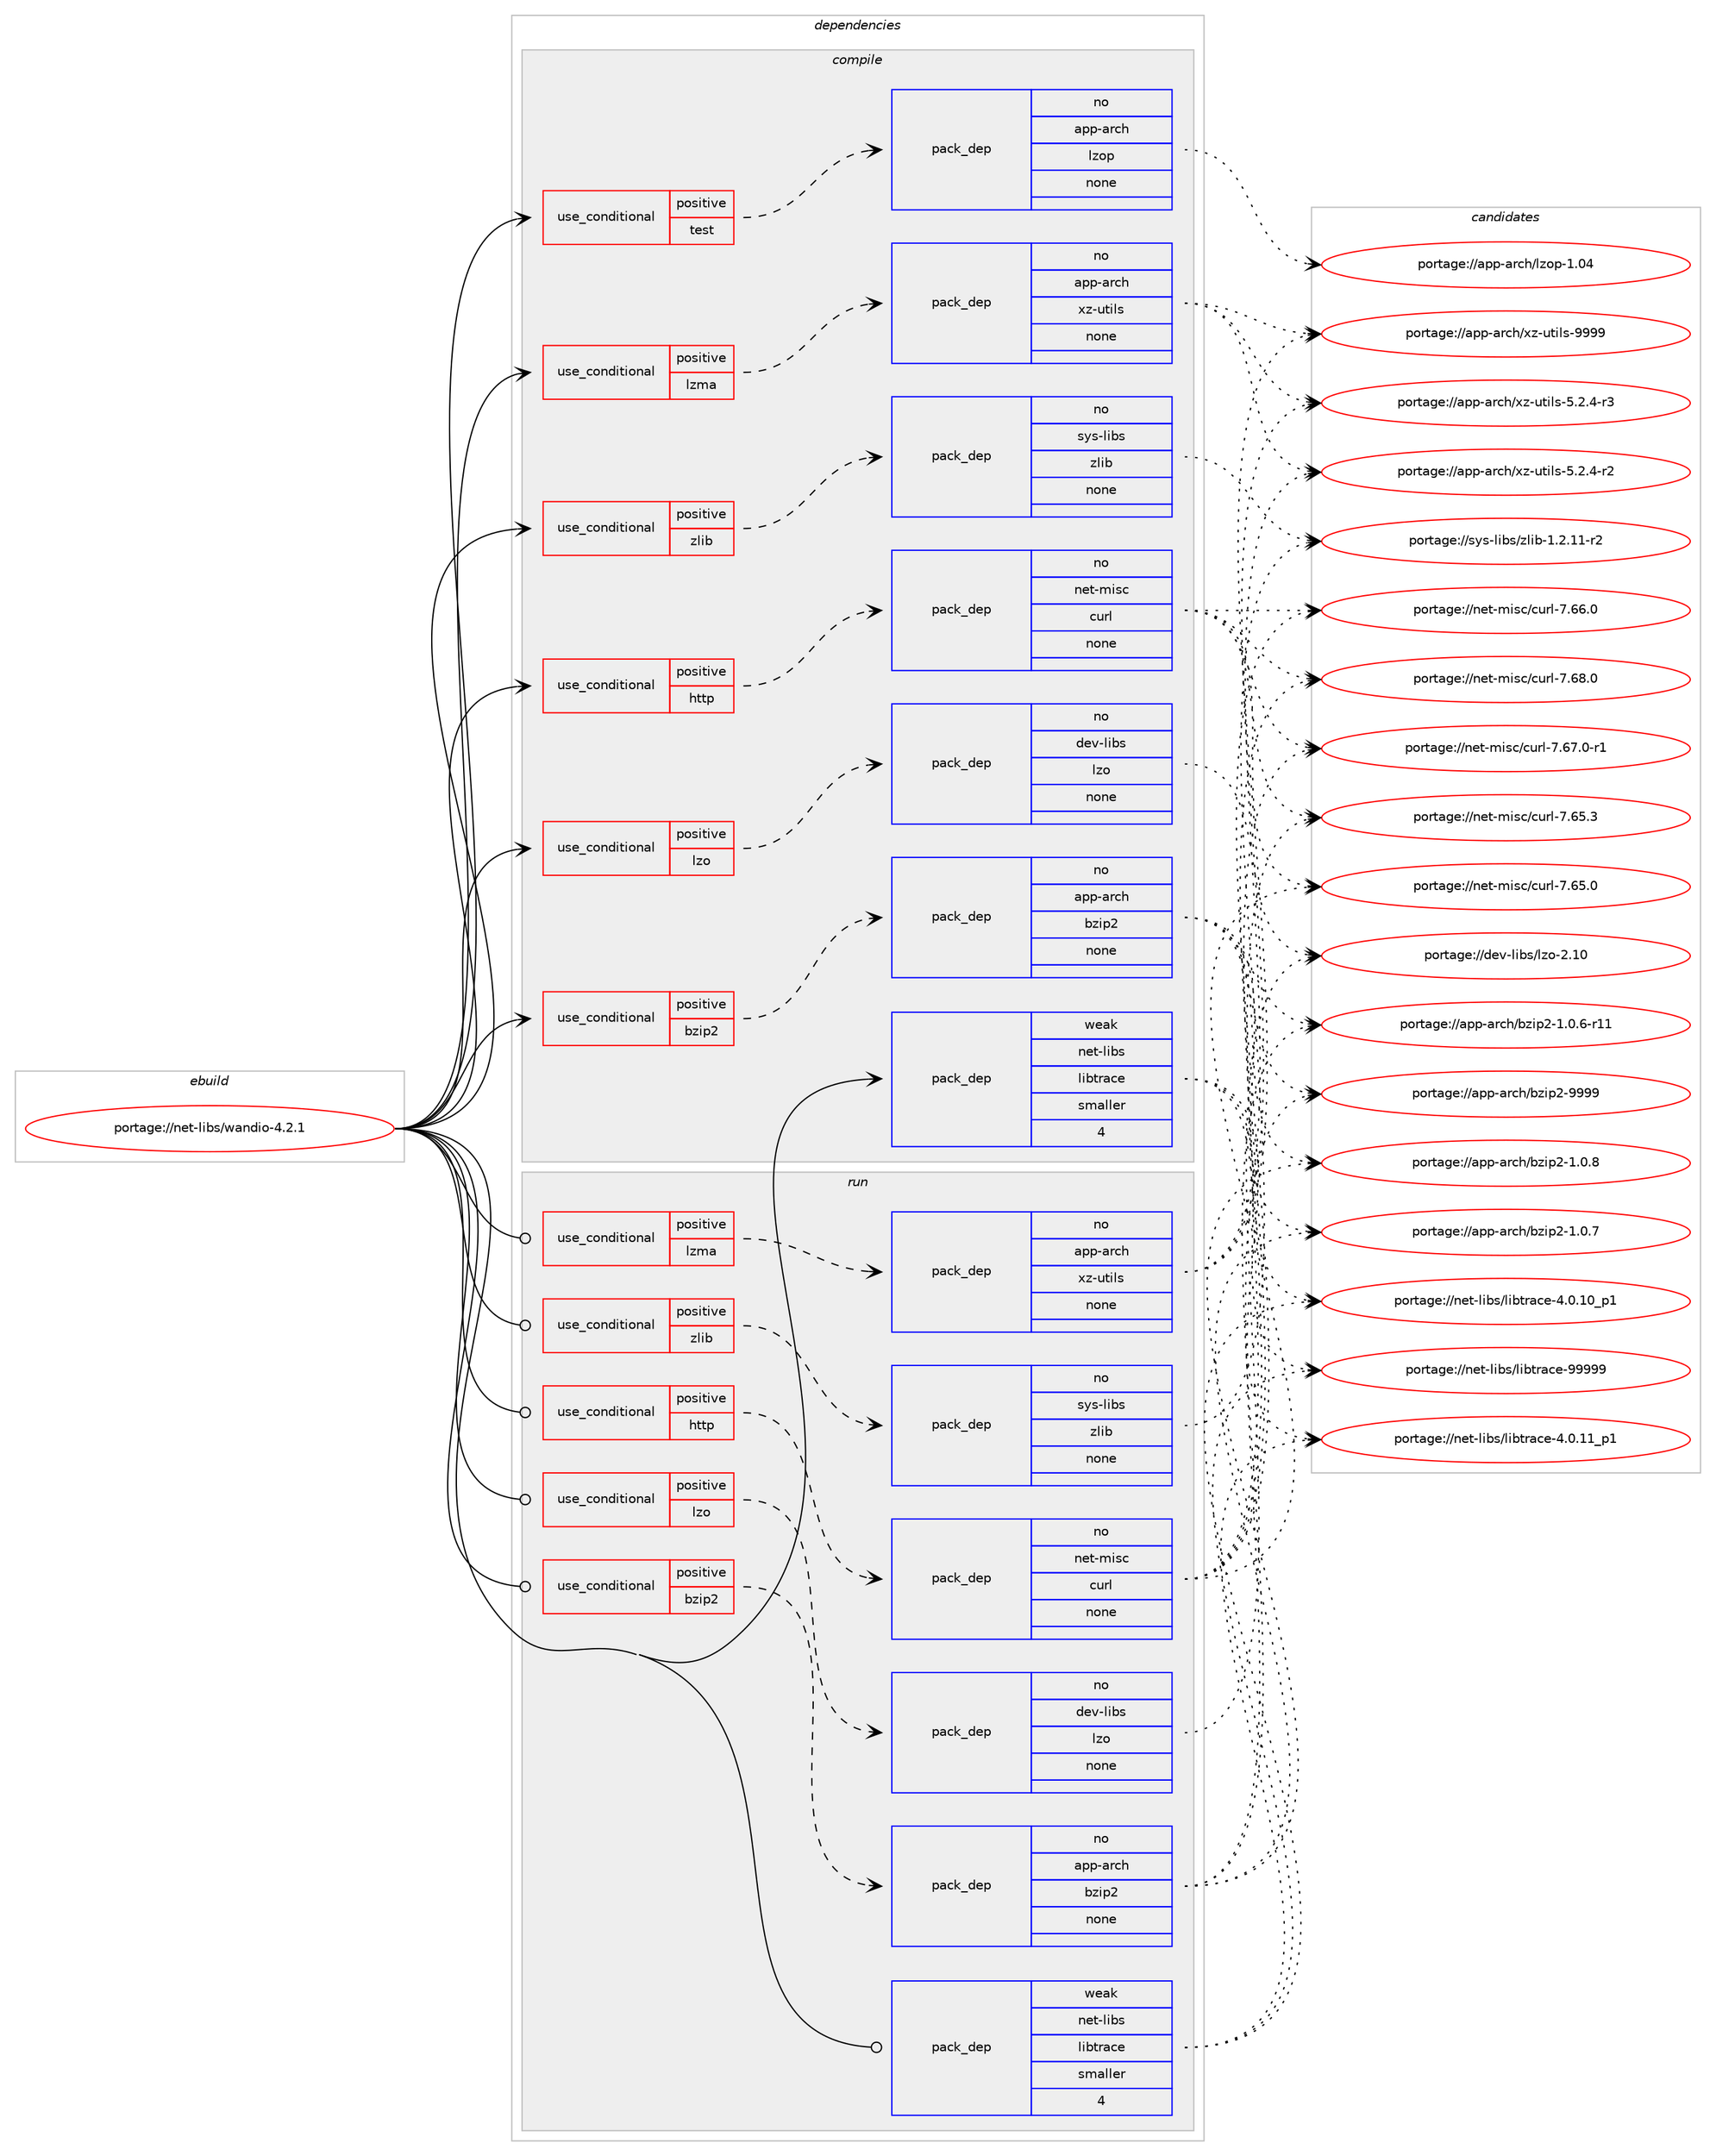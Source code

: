 digraph prolog {

# *************
# Graph options
# *************

newrank=true;
concentrate=true;
compound=true;
graph [rankdir=LR,fontname=Helvetica,fontsize=10,ranksep=1.5];#, ranksep=2.5, nodesep=0.2];
edge  [arrowhead=vee];
node  [fontname=Helvetica,fontsize=10];

# **********
# The ebuild
# **********

subgraph cluster_leftcol {
color=gray;
rank=same;
label=<<i>ebuild</i>>;
id [label="portage://net-libs/wandio-4.2.1", color=red, width=4, href="../net-libs/wandio-4.2.1.svg"];
}

# ****************
# The dependencies
# ****************

subgraph cluster_midcol {
color=gray;
label=<<i>dependencies</i>>;
subgraph cluster_compile {
fillcolor="#eeeeee";
style=filled;
label=<<i>compile</i>>;
subgraph cond25097 {
dependency111815 [label=<<TABLE BORDER="0" CELLBORDER="1" CELLSPACING="0" CELLPADDING="4"><TR><TD ROWSPAN="3" CELLPADDING="10">use_conditional</TD></TR><TR><TD>positive</TD></TR><TR><TD>bzip2</TD></TR></TABLE>>, shape=none, color=red];
subgraph pack84635 {
dependency111816 [label=<<TABLE BORDER="0" CELLBORDER="1" CELLSPACING="0" CELLPADDING="4" WIDTH="220"><TR><TD ROWSPAN="6" CELLPADDING="30">pack_dep</TD></TR><TR><TD WIDTH="110">no</TD></TR><TR><TD>app-arch</TD></TR><TR><TD>bzip2</TD></TR><TR><TD>none</TD></TR><TR><TD></TD></TR></TABLE>>, shape=none, color=blue];
}
dependency111815:e -> dependency111816:w [weight=20,style="dashed",arrowhead="vee"];
}
id:e -> dependency111815:w [weight=20,style="solid",arrowhead="vee"];
subgraph cond25098 {
dependency111817 [label=<<TABLE BORDER="0" CELLBORDER="1" CELLSPACING="0" CELLPADDING="4"><TR><TD ROWSPAN="3" CELLPADDING="10">use_conditional</TD></TR><TR><TD>positive</TD></TR><TR><TD>http</TD></TR></TABLE>>, shape=none, color=red];
subgraph pack84636 {
dependency111818 [label=<<TABLE BORDER="0" CELLBORDER="1" CELLSPACING="0" CELLPADDING="4" WIDTH="220"><TR><TD ROWSPAN="6" CELLPADDING="30">pack_dep</TD></TR><TR><TD WIDTH="110">no</TD></TR><TR><TD>net-misc</TD></TR><TR><TD>curl</TD></TR><TR><TD>none</TD></TR><TR><TD></TD></TR></TABLE>>, shape=none, color=blue];
}
dependency111817:e -> dependency111818:w [weight=20,style="dashed",arrowhead="vee"];
}
id:e -> dependency111817:w [weight=20,style="solid",arrowhead="vee"];
subgraph cond25099 {
dependency111819 [label=<<TABLE BORDER="0" CELLBORDER="1" CELLSPACING="0" CELLPADDING="4"><TR><TD ROWSPAN="3" CELLPADDING="10">use_conditional</TD></TR><TR><TD>positive</TD></TR><TR><TD>lzma</TD></TR></TABLE>>, shape=none, color=red];
subgraph pack84637 {
dependency111820 [label=<<TABLE BORDER="0" CELLBORDER="1" CELLSPACING="0" CELLPADDING="4" WIDTH="220"><TR><TD ROWSPAN="6" CELLPADDING="30">pack_dep</TD></TR><TR><TD WIDTH="110">no</TD></TR><TR><TD>app-arch</TD></TR><TR><TD>xz-utils</TD></TR><TR><TD>none</TD></TR><TR><TD></TD></TR></TABLE>>, shape=none, color=blue];
}
dependency111819:e -> dependency111820:w [weight=20,style="dashed",arrowhead="vee"];
}
id:e -> dependency111819:w [weight=20,style="solid",arrowhead="vee"];
subgraph cond25100 {
dependency111821 [label=<<TABLE BORDER="0" CELLBORDER="1" CELLSPACING="0" CELLPADDING="4"><TR><TD ROWSPAN="3" CELLPADDING="10">use_conditional</TD></TR><TR><TD>positive</TD></TR><TR><TD>lzo</TD></TR></TABLE>>, shape=none, color=red];
subgraph pack84638 {
dependency111822 [label=<<TABLE BORDER="0" CELLBORDER="1" CELLSPACING="0" CELLPADDING="4" WIDTH="220"><TR><TD ROWSPAN="6" CELLPADDING="30">pack_dep</TD></TR><TR><TD WIDTH="110">no</TD></TR><TR><TD>dev-libs</TD></TR><TR><TD>lzo</TD></TR><TR><TD>none</TD></TR><TR><TD></TD></TR></TABLE>>, shape=none, color=blue];
}
dependency111821:e -> dependency111822:w [weight=20,style="dashed",arrowhead="vee"];
}
id:e -> dependency111821:w [weight=20,style="solid",arrowhead="vee"];
subgraph cond25101 {
dependency111823 [label=<<TABLE BORDER="0" CELLBORDER="1" CELLSPACING="0" CELLPADDING="4"><TR><TD ROWSPAN="3" CELLPADDING="10">use_conditional</TD></TR><TR><TD>positive</TD></TR><TR><TD>test</TD></TR></TABLE>>, shape=none, color=red];
subgraph pack84639 {
dependency111824 [label=<<TABLE BORDER="0" CELLBORDER="1" CELLSPACING="0" CELLPADDING="4" WIDTH="220"><TR><TD ROWSPAN="6" CELLPADDING="30">pack_dep</TD></TR><TR><TD WIDTH="110">no</TD></TR><TR><TD>app-arch</TD></TR><TR><TD>lzop</TD></TR><TR><TD>none</TD></TR><TR><TD></TD></TR></TABLE>>, shape=none, color=blue];
}
dependency111823:e -> dependency111824:w [weight=20,style="dashed",arrowhead="vee"];
}
id:e -> dependency111823:w [weight=20,style="solid",arrowhead="vee"];
subgraph cond25102 {
dependency111825 [label=<<TABLE BORDER="0" CELLBORDER="1" CELLSPACING="0" CELLPADDING="4"><TR><TD ROWSPAN="3" CELLPADDING="10">use_conditional</TD></TR><TR><TD>positive</TD></TR><TR><TD>zlib</TD></TR></TABLE>>, shape=none, color=red];
subgraph pack84640 {
dependency111826 [label=<<TABLE BORDER="0" CELLBORDER="1" CELLSPACING="0" CELLPADDING="4" WIDTH="220"><TR><TD ROWSPAN="6" CELLPADDING="30">pack_dep</TD></TR><TR><TD WIDTH="110">no</TD></TR><TR><TD>sys-libs</TD></TR><TR><TD>zlib</TD></TR><TR><TD>none</TD></TR><TR><TD></TD></TR></TABLE>>, shape=none, color=blue];
}
dependency111825:e -> dependency111826:w [weight=20,style="dashed",arrowhead="vee"];
}
id:e -> dependency111825:w [weight=20,style="solid",arrowhead="vee"];
subgraph pack84641 {
dependency111827 [label=<<TABLE BORDER="0" CELLBORDER="1" CELLSPACING="0" CELLPADDING="4" WIDTH="220"><TR><TD ROWSPAN="6" CELLPADDING="30">pack_dep</TD></TR><TR><TD WIDTH="110">weak</TD></TR><TR><TD>net-libs</TD></TR><TR><TD>libtrace</TD></TR><TR><TD>smaller</TD></TR><TR><TD>4</TD></TR></TABLE>>, shape=none, color=blue];
}
id:e -> dependency111827:w [weight=20,style="solid",arrowhead="vee"];
}
subgraph cluster_compileandrun {
fillcolor="#eeeeee";
style=filled;
label=<<i>compile and run</i>>;
}
subgraph cluster_run {
fillcolor="#eeeeee";
style=filled;
label=<<i>run</i>>;
subgraph cond25103 {
dependency111828 [label=<<TABLE BORDER="0" CELLBORDER="1" CELLSPACING="0" CELLPADDING="4"><TR><TD ROWSPAN="3" CELLPADDING="10">use_conditional</TD></TR><TR><TD>positive</TD></TR><TR><TD>bzip2</TD></TR></TABLE>>, shape=none, color=red];
subgraph pack84642 {
dependency111829 [label=<<TABLE BORDER="0" CELLBORDER="1" CELLSPACING="0" CELLPADDING="4" WIDTH="220"><TR><TD ROWSPAN="6" CELLPADDING="30">pack_dep</TD></TR><TR><TD WIDTH="110">no</TD></TR><TR><TD>app-arch</TD></TR><TR><TD>bzip2</TD></TR><TR><TD>none</TD></TR><TR><TD></TD></TR></TABLE>>, shape=none, color=blue];
}
dependency111828:e -> dependency111829:w [weight=20,style="dashed",arrowhead="vee"];
}
id:e -> dependency111828:w [weight=20,style="solid",arrowhead="odot"];
subgraph cond25104 {
dependency111830 [label=<<TABLE BORDER="0" CELLBORDER="1" CELLSPACING="0" CELLPADDING="4"><TR><TD ROWSPAN="3" CELLPADDING="10">use_conditional</TD></TR><TR><TD>positive</TD></TR><TR><TD>http</TD></TR></TABLE>>, shape=none, color=red];
subgraph pack84643 {
dependency111831 [label=<<TABLE BORDER="0" CELLBORDER="1" CELLSPACING="0" CELLPADDING="4" WIDTH="220"><TR><TD ROWSPAN="6" CELLPADDING="30">pack_dep</TD></TR><TR><TD WIDTH="110">no</TD></TR><TR><TD>net-misc</TD></TR><TR><TD>curl</TD></TR><TR><TD>none</TD></TR><TR><TD></TD></TR></TABLE>>, shape=none, color=blue];
}
dependency111830:e -> dependency111831:w [weight=20,style="dashed",arrowhead="vee"];
}
id:e -> dependency111830:w [weight=20,style="solid",arrowhead="odot"];
subgraph cond25105 {
dependency111832 [label=<<TABLE BORDER="0" CELLBORDER="1" CELLSPACING="0" CELLPADDING="4"><TR><TD ROWSPAN="3" CELLPADDING="10">use_conditional</TD></TR><TR><TD>positive</TD></TR><TR><TD>lzma</TD></TR></TABLE>>, shape=none, color=red];
subgraph pack84644 {
dependency111833 [label=<<TABLE BORDER="0" CELLBORDER="1" CELLSPACING="0" CELLPADDING="4" WIDTH="220"><TR><TD ROWSPAN="6" CELLPADDING="30">pack_dep</TD></TR><TR><TD WIDTH="110">no</TD></TR><TR><TD>app-arch</TD></TR><TR><TD>xz-utils</TD></TR><TR><TD>none</TD></TR><TR><TD></TD></TR></TABLE>>, shape=none, color=blue];
}
dependency111832:e -> dependency111833:w [weight=20,style="dashed",arrowhead="vee"];
}
id:e -> dependency111832:w [weight=20,style="solid",arrowhead="odot"];
subgraph cond25106 {
dependency111834 [label=<<TABLE BORDER="0" CELLBORDER="1" CELLSPACING="0" CELLPADDING="4"><TR><TD ROWSPAN="3" CELLPADDING="10">use_conditional</TD></TR><TR><TD>positive</TD></TR><TR><TD>lzo</TD></TR></TABLE>>, shape=none, color=red];
subgraph pack84645 {
dependency111835 [label=<<TABLE BORDER="0" CELLBORDER="1" CELLSPACING="0" CELLPADDING="4" WIDTH="220"><TR><TD ROWSPAN="6" CELLPADDING="30">pack_dep</TD></TR><TR><TD WIDTH="110">no</TD></TR><TR><TD>dev-libs</TD></TR><TR><TD>lzo</TD></TR><TR><TD>none</TD></TR><TR><TD></TD></TR></TABLE>>, shape=none, color=blue];
}
dependency111834:e -> dependency111835:w [weight=20,style="dashed",arrowhead="vee"];
}
id:e -> dependency111834:w [weight=20,style="solid",arrowhead="odot"];
subgraph cond25107 {
dependency111836 [label=<<TABLE BORDER="0" CELLBORDER="1" CELLSPACING="0" CELLPADDING="4"><TR><TD ROWSPAN="3" CELLPADDING="10">use_conditional</TD></TR><TR><TD>positive</TD></TR><TR><TD>zlib</TD></TR></TABLE>>, shape=none, color=red];
subgraph pack84646 {
dependency111837 [label=<<TABLE BORDER="0" CELLBORDER="1" CELLSPACING="0" CELLPADDING="4" WIDTH="220"><TR><TD ROWSPAN="6" CELLPADDING="30">pack_dep</TD></TR><TR><TD WIDTH="110">no</TD></TR><TR><TD>sys-libs</TD></TR><TR><TD>zlib</TD></TR><TR><TD>none</TD></TR><TR><TD></TD></TR></TABLE>>, shape=none, color=blue];
}
dependency111836:e -> dependency111837:w [weight=20,style="dashed",arrowhead="vee"];
}
id:e -> dependency111836:w [weight=20,style="solid",arrowhead="odot"];
subgraph pack84647 {
dependency111838 [label=<<TABLE BORDER="0" CELLBORDER="1" CELLSPACING="0" CELLPADDING="4" WIDTH="220"><TR><TD ROWSPAN="6" CELLPADDING="30">pack_dep</TD></TR><TR><TD WIDTH="110">weak</TD></TR><TR><TD>net-libs</TD></TR><TR><TD>libtrace</TD></TR><TR><TD>smaller</TD></TR><TR><TD>4</TD></TR></TABLE>>, shape=none, color=blue];
}
id:e -> dependency111838:w [weight=20,style="solid",arrowhead="odot"];
}
}

# **************
# The candidates
# **************

subgraph cluster_choices {
rank=same;
color=gray;
label=<<i>candidates</i>>;

subgraph choice84635 {
color=black;
nodesep=1;
choice971121124597114991044798122105112504557575757 [label="portage://app-arch/bzip2-9999", color=red, width=4,href="../app-arch/bzip2-9999.svg"];
choice97112112459711499104479812210511250454946484656 [label="portage://app-arch/bzip2-1.0.8", color=red, width=4,href="../app-arch/bzip2-1.0.8.svg"];
choice97112112459711499104479812210511250454946484655 [label="portage://app-arch/bzip2-1.0.7", color=red, width=4,href="../app-arch/bzip2-1.0.7.svg"];
choice97112112459711499104479812210511250454946484654451144949 [label="portage://app-arch/bzip2-1.0.6-r11", color=red, width=4,href="../app-arch/bzip2-1.0.6-r11.svg"];
dependency111816:e -> choice971121124597114991044798122105112504557575757:w [style=dotted,weight="100"];
dependency111816:e -> choice97112112459711499104479812210511250454946484656:w [style=dotted,weight="100"];
dependency111816:e -> choice97112112459711499104479812210511250454946484655:w [style=dotted,weight="100"];
dependency111816:e -> choice97112112459711499104479812210511250454946484654451144949:w [style=dotted,weight="100"];
}
subgraph choice84636 {
color=black;
nodesep=1;
choice1101011164510910511599479911711410845554654564648 [label="portage://net-misc/curl-7.68.0", color=red, width=4,href="../net-misc/curl-7.68.0.svg"];
choice11010111645109105115994799117114108455546545546484511449 [label="portage://net-misc/curl-7.67.0-r1", color=red, width=4,href="../net-misc/curl-7.67.0-r1.svg"];
choice1101011164510910511599479911711410845554654544648 [label="portage://net-misc/curl-7.66.0", color=red, width=4,href="../net-misc/curl-7.66.0.svg"];
choice1101011164510910511599479911711410845554654534651 [label="portage://net-misc/curl-7.65.3", color=red, width=4,href="../net-misc/curl-7.65.3.svg"];
choice1101011164510910511599479911711410845554654534648 [label="portage://net-misc/curl-7.65.0", color=red, width=4,href="../net-misc/curl-7.65.0.svg"];
dependency111818:e -> choice1101011164510910511599479911711410845554654564648:w [style=dotted,weight="100"];
dependency111818:e -> choice11010111645109105115994799117114108455546545546484511449:w [style=dotted,weight="100"];
dependency111818:e -> choice1101011164510910511599479911711410845554654544648:w [style=dotted,weight="100"];
dependency111818:e -> choice1101011164510910511599479911711410845554654534651:w [style=dotted,weight="100"];
dependency111818:e -> choice1101011164510910511599479911711410845554654534648:w [style=dotted,weight="100"];
}
subgraph choice84637 {
color=black;
nodesep=1;
choice9711211245971149910447120122451171161051081154557575757 [label="portage://app-arch/xz-utils-9999", color=red, width=4,href="../app-arch/xz-utils-9999.svg"];
choice9711211245971149910447120122451171161051081154553465046524511451 [label="portage://app-arch/xz-utils-5.2.4-r3", color=red, width=4,href="../app-arch/xz-utils-5.2.4-r3.svg"];
choice9711211245971149910447120122451171161051081154553465046524511450 [label="portage://app-arch/xz-utils-5.2.4-r2", color=red, width=4,href="../app-arch/xz-utils-5.2.4-r2.svg"];
dependency111820:e -> choice9711211245971149910447120122451171161051081154557575757:w [style=dotted,weight="100"];
dependency111820:e -> choice9711211245971149910447120122451171161051081154553465046524511451:w [style=dotted,weight="100"];
dependency111820:e -> choice9711211245971149910447120122451171161051081154553465046524511450:w [style=dotted,weight="100"];
}
subgraph choice84638 {
color=black;
nodesep=1;
choice1001011184510810598115471081221114550464948 [label="portage://dev-libs/lzo-2.10", color=red, width=4,href="../dev-libs/lzo-2.10.svg"];
dependency111822:e -> choice1001011184510810598115471081221114550464948:w [style=dotted,weight="100"];
}
subgraph choice84639 {
color=black;
nodesep=1;
choice97112112459711499104471081221111124549464852 [label="portage://app-arch/lzop-1.04", color=red, width=4,href="../app-arch/lzop-1.04.svg"];
dependency111824:e -> choice97112112459711499104471081221111124549464852:w [style=dotted,weight="100"];
}
subgraph choice84640 {
color=black;
nodesep=1;
choice11512111545108105981154712210810598454946504649494511450 [label="portage://sys-libs/zlib-1.2.11-r2", color=red, width=4,href="../sys-libs/zlib-1.2.11-r2.svg"];
dependency111826:e -> choice11512111545108105981154712210810598454946504649494511450:w [style=dotted,weight="100"];
}
subgraph choice84641 {
color=black;
nodesep=1;
choice110101116451081059811547108105981161149799101455757575757 [label="portage://net-libs/libtrace-99999", color=red, width=4,href="../net-libs/libtrace-99999.svg"];
choice110101116451081059811547108105981161149799101455246484649499511249 [label="portage://net-libs/libtrace-4.0.11_p1", color=red, width=4,href="../net-libs/libtrace-4.0.11_p1.svg"];
choice110101116451081059811547108105981161149799101455246484649489511249 [label="portage://net-libs/libtrace-4.0.10_p1", color=red, width=4,href="../net-libs/libtrace-4.0.10_p1.svg"];
dependency111827:e -> choice110101116451081059811547108105981161149799101455757575757:w [style=dotted,weight="100"];
dependency111827:e -> choice110101116451081059811547108105981161149799101455246484649499511249:w [style=dotted,weight="100"];
dependency111827:e -> choice110101116451081059811547108105981161149799101455246484649489511249:w [style=dotted,weight="100"];
}
subgraph choice84642 {
color=black;
nodesep=1;
choice971121124597114991044798122105112504557575757 [label="portage://app-arch/bzip2-9999", color=red, width=4,href="../app-arch/bzip2-9999.svg"];
choice97112112459711499104479812210511250454946484656 [label="portage://app-arch/bzip2-1.0.8", color=red, width=4,href="../app-arch/bzip2-1.0.8.svg"];
choice97112112459711499104479812210511250454946484655 [label="portage://app-arch/bzip2-1.0.7", color=red, width=4,href="../app-arch/bzip2-1.0.7.svg"];
choice97112112459711499104479812210511250454946484654451144949 [label="portage://app-arch/bzip2-1.0.6-r11", color=red, width=4,href="../app-arch/bzip2-1.0.6-r11.svg"];
dependency111829:e -> choice971121124597114991044798122105112504557575757:w [style=dotted,weight="100"];
dependency111829:e -> choice97112112459711499104479812210511250454946484656:w [style=dotted,weight="100"];
dependency111829:e -> choice97112112459711499104479812210511250454946484655:w [style=dotted,weight="100"];
dependency111829:e -> choice97112112459711499104479812210511250454946484654451144949:w [style=dotted,weight="100"];
}
subgraph choice84643 {
color=black;
nodesep=1;
choice1101011164510910511599479911711410845554654564648 [label="portage://net-misc/curl-7.68.0", color=red, width=4,href="../net-misc/curl-7.68.0.svg"];
choice11010111645109105115994799117114108455546545546484511449 [label="portage://net-misc/curl-7.67.0-r1", color=red, width=4,href="../net-misc/curl-7.67.0-r1.svg"];
choice1101011164510910511599479911711410845554654544648 [label="portage://net-misc/curl-7.66.0", color=red, width=4,href="../net-misc/curl-7.66.0.svg"];
choice1101011164510910511599479911711410845554654534651 [label="portage://net-misc/curl-7.65.3", color=red, width=4,href="../net-misc/curl-7.65.3.svg"];
choice1101011164510910511599479911711410845554654534648 [label="portage://net-misc/curl-7.65.0", color=red, width=4,href="../net-misc/curl-7.65.0.svg"];
dependency111831:e -> choice1101011164510910511599479911711410845554654564648:w [style=dotted,weight="100"];
dependency111831:e -> choice11010111645109105115994799117114108455546545546484511449:w [style=dotted,weight="100"];
dependency111831:e -> choice1101011164510910511599479911711410845554654544648:w [style=dotted,weight="100"];
dependency111831:e -> choice1101011164510910511599479911711410845554654534651:w [style=dotted,weight="100"];
dependency111831:e -> choice1101011164510910511599479911711410845554654534648:w [style=dotted,weight="100"];
}
subgraph choice84644 {
color=black;
nodesep=1;
choice9711211245971149910447120122451171161051081154557575757 [label="portage://app-arch/xz-utils-9999", color=red, width=4,href="../app-arch/xz-utils-9999.svg"];
choice9711211245971149910447120122451171161051081154553465046524511451 [label="portage://app-arch/xz-utils-5.2.4-r3", color=red, width=4,href="../app-arch/xz-utils-5.2.4-r3.svg"];
choice9711211245971149910447120122451171161051081154553465046524511450 [label="portage://app-arch/xz-utils-5.2.4-r2", color=red, width=4,href="../app-arch/xz-utils-5.2.4-r2.svg"];
dependency111833:e -> choice9711211245971149910447120122451171161051081154557575757:w [style=dotted,weight="100"];
dependency111833:e -> choice9711211245971149910447120122451171161051081154553465046524511451:w [style=dotted,weight="100"];
dependency111833:e -> choice9711211245971149910447120122451171161051081154553465046524511450:w [style=dotted,weight="100"];
}
subgraph choice84645 {
color=black;
nodesep=1;
choice1001011184510810598115471081221114550464948 [label="portage://dev-libs/lzo-2.10", color=red, width=4,href="../dev-libs/lzo-2.10.svg"];
dependency111835:e -> choice1001011184510810598115471081221114550464948:w [style=dotted,weight="100"];
}
subgraph choice84646 {
color=black;
nodesep=1;
choice11512111545108105981154712210810598454946504649494511450 [label="portage://sys-libs/zlib-1.2.11-r2", color=red, width=4,href="../sys-libs/zlib-1.2.11-r2.svg"];
dependency111837:e -> choice11512111545108105981154712210810598454946504649494511450:w [style=dotted,weight="100"];
}
subgraph choice84647 {
color=black;
nodesep=1;
choice110101116451081059811547108105981161149799101455757575757 [label="portage://net-libs/libtrace-99999", color=red, width=4,href="../net-libs/libtrace-99999.svg"];
choice110101116451081059811547108105981161149799101455246484649499511249 [label="portage://net-libs/libtrace-4.0.11_p1", color=red, width=4,href="../net-libs/libtrace-4.0.11_p1.svg"];
choice110101116451081059811547108105981161149799101455246484649489511249 [label="portage://net-libs/libtrace-4.0.10_p1", color=red, width=4,href="../net-libs/libtrace-4.0.10_p1.svg"];
dependency111838:e -> choice110101116451081059811547108105981161149799101455757575757:w [style=dotted,weight="100"];
dependency111838:e -> choice110101116451081059811547108105981161149799101455246484649499511249:w [style=dotted,weight="100"];
dependency111838:e -> choice110101116451081059811547108105981161149799101455246484649489511249:w [style=dotted,weight="100"];
}
}

}
